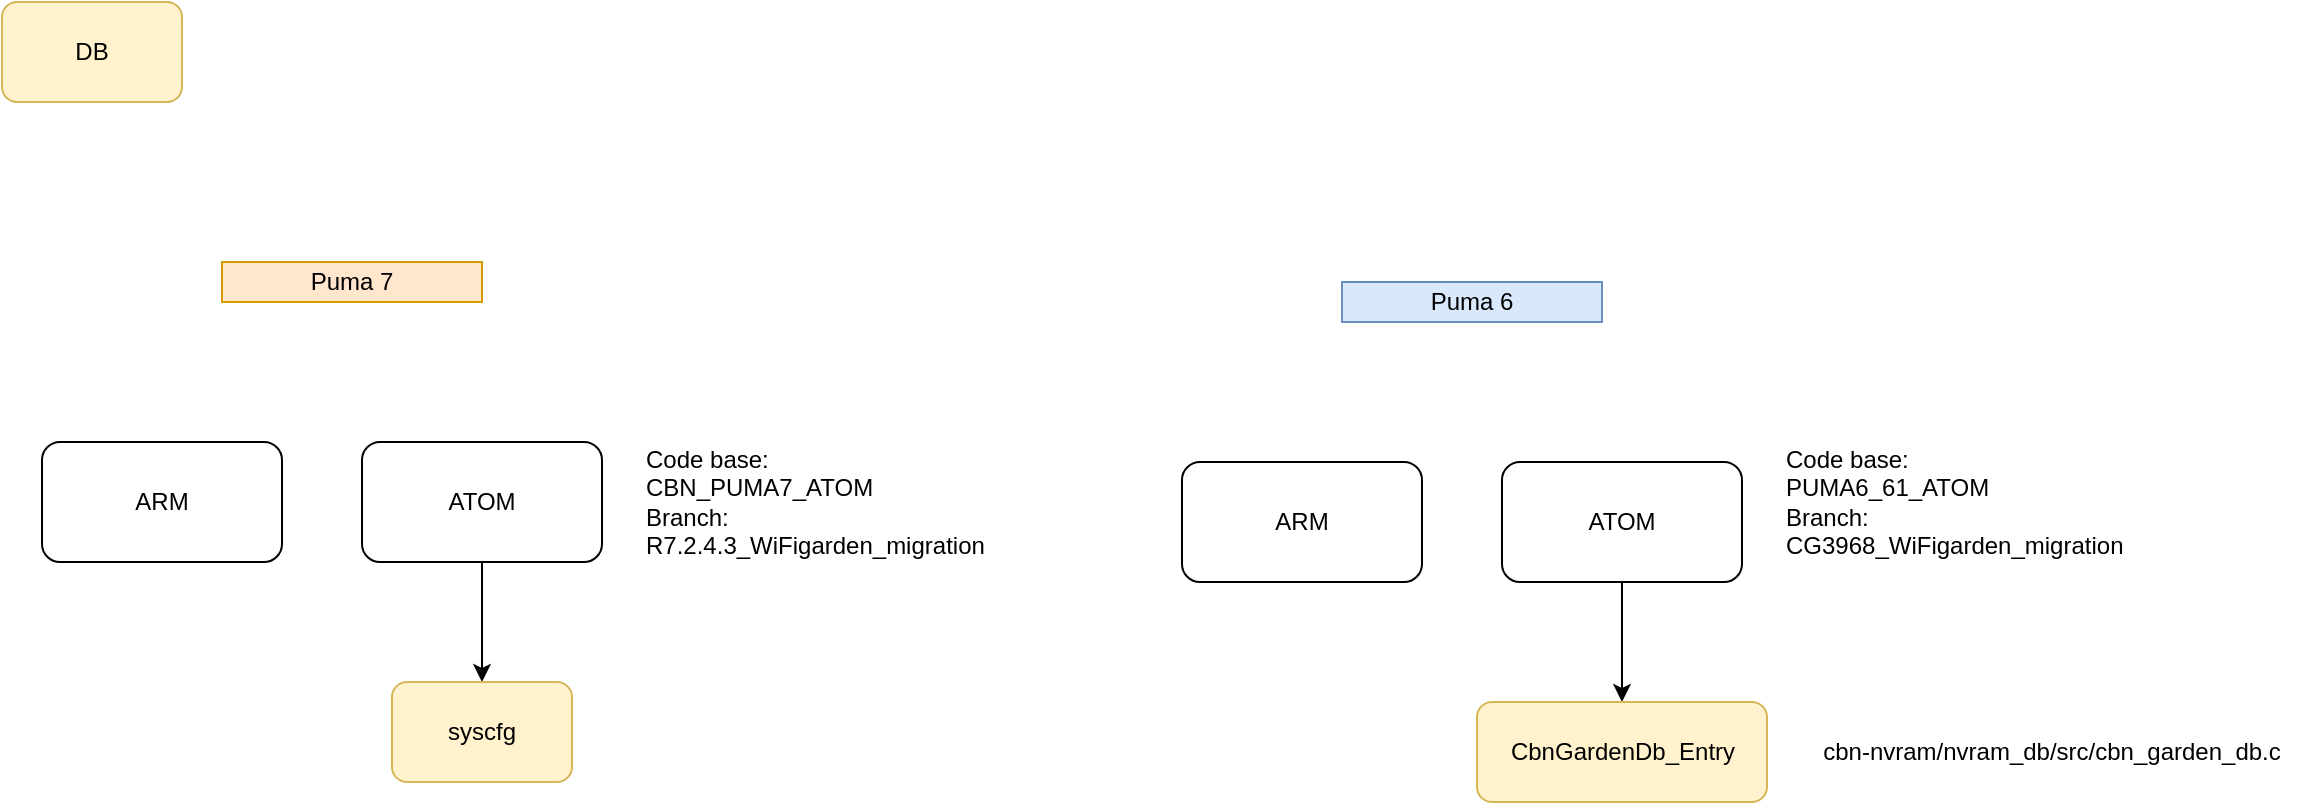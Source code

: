 <mxfile version="13.5.1" type="device" pages="2"><diagram id="-aLmKFIMxPWUYsmDjBsB" name="Framework"><mxGraphModel dx="1086" dy="806" grid="1" gridSize="10" guides="1" tooltips="1" connect="1" arrows="1" fold="1" page="1" pageScale="1" pageWidth="827" pageHeight="1169" math="0" shadow="0"><root><mxCell id="0"/><mxCell id="1" parent="0"/><mxCell id="2GeJqmpG-EFA2JW-Gi1y-5" style="edgeStyle=orthogonalEdgeStyle;rounded=0;orthogonalLoop=1;jettySize=auto;html=1;exitX=0.5;exitY=1;exitDx=0;exitDy=0;entryX=0.5;entryY=0;entryDx=0;entryDy=0;" parent="1" source="2GeJqmpG-EFA2JW-Gi1y-1" target="2GeJqmpG-EFA2JW-Gi1y-3" edge="1"><mxGeometry relative="1" as="geometry"/></mxCell><mxCell id="2GeJqmpG-EFA2JW-Gi1y-1" value="ATOM" style="rounded=1;whiteSpace=wrap;html=1;" parent="1" vertex="1"><mxGeometry x="200" y="240" width="120" height="60" as="geometry"/></mxCell><mxCell id="2GeJqmpG-EFA2JW-Gi1y-2" value="ARM" style="rounded=1;whiteSpace=wrap;html=1;" parent="1" vertex="1"><mxGeometry x="40" y="240" width="120" height="60" as="geometry"/></mxCell><mxCell id="2GeJqmpG-EFA2JW-Gi1y-3" value="syscfg" style="rounded=1;whiteSpace=wrap;html=1;fillColor=#fff2cc;strokeColor=#d6b656;" parent="1" vertex="1"><mxGeometry x="215" y="360" width="90" height="50" as="geometry"/></mxCell><mxCell id="2GeJqmpG-EFA2JW-Gi1y-6" value="Puma 7" style="text;html=1;strokeColor=#d79b00;fillColor=#ffe6cc;align=center;verticalAlign=middle;whiteSpace=wrap;rounded=0;" parent="1" vertex="1"><mxGeometry x="130" y="150" width="130" height="20" as="geometry"/></mxCell><mxCell id="2GeJqmpG-EFA2JW-Gi1y-7" value="Puma 6" style="text;html=1;strokeColor=#6c8ebf;fillColor=#dae8fc;align=center;verticalAlign=middle;whiteSpace=wrap;rounded=0;" parent="1" vertex="1"><mxGeometry x="690" y="160" width="130" height="20" as="geometry"/></mxCell><mxCell id="2GeJqmpG-EFA2JW-Gi1y-8" style="edgeStyle=orthogonalEdgeStyle;rounded=0;orthogonalLoop=1;jettySize=auto;html=1;exitX=0.5;exitY=1;exitDx=0;exitDy=0;entryX=0.5;entryY=0;entryDx=0;entryDy=0;" parent="1" source="2GeJqmpG-EFA2JW-Gi1y-9" target="2GeJqmpG-EFA2JW-Gi1y-11" edge="1"><mxGeometry relative="1" as="geometry"/></mxCell><mxCell id="2GeJqmpG-EFA2JW-Gi1y-9" value="ATOM" style="rounded=1;whiteSpace=wrap;html=1;" parent="1" vertex="1"><mxGeometry x="770" y="250" width="120" height="60" as="geometry"/></mxCell><mxCell id="2GeJqmpG-EFA2JW-Gi1y-10" value="ARM" style="rounded=1;whiteSpace=wrap;html=1;" parent="1" vertex="1"><mxGeometry x="610" y="250" width="120" height="60" as="geometry"/></mxCell><mxCell id="2GeJqmpG-EFA2JW-Gi1y-11" value="CbnGardenDb_Entry" style="rounded=1;whiteSpace=wrap;html=1;fillColor=#fff2cc;strokeColor=#d6b656;" parent="1" vertex="1"><mxGeometry x="757.5" y="370" width="145" height="50" as="geometry"/></mxCell><mxCell id="2GeJqmpG-EFA2JW-Gi1y-12" value="cbn-nvram/nvram_db/src/cbn_garden_db.c" style="text;html=1;strokeColor=none;fillColor=none;align=center;verticalAlign=middle;whiteSpace=wrap;rounded=0;" parent="1" vertex="1"><mxGeometry x="920" y="385" width="250" height="20" as="geometry"/></mxCell><mxCell id="2GeJqmpG-EFA2JW-Gi1y-13" value="DB" style="rounded=1;whiteSpace=wrap;html=1;fillColor=#fff2cc;strokeColor=#d6b656;" parent="1" vertex="1"><mxGeometry x="20" y="20" width="90" height="50" as="geometry"/></mxCell><mxCell id="2GeJqmpG-EFA2JW-Gi1y-14" value="Code base:&lt;br&gt;PUMA6_61_ATOM&lt;br&gt;Branch:&lt;br&gt;CG3968_WiFigarden_migration" style="text;html=1;strokeColor=none;fillColor=none;align=left;verticalAlign=middle;whiteSpace=wrap;rounded=0;" parent="1" vertex="1"><mxGeometry x="910" y="230" width="220" height="80" as="geometry"/></mxCell><mxCell id="2GeJqmpG-EFA2JW-Gi1y-15" value="Code base:&lt;br&gt;CBN_PUMA7_ATOM&lt;br&gt;Branch:&lt;br&gt;R7.2.4.3_WiFigarden_migration" style="text;html=1;strokeColor=none;fillColor=none;align=left;verticalAlign=middle;whiteSpace=wrap;rounded=0;" parent="1" vertex="1"><mxGeometry x="340" y="230" width="220" height="80" as="geometry"/></mxCell></root></mxGraphModel></diagram><diagram name="Implement_File" id="vuW2bM85nbpMyfTEiN-O"><mxGraphModel dx="1086" dy="806" grid="1" gridSize="10" guides="1" tooltips="1" connect="1" arrows="1" fold="1" page="1" pageScale="1" pageWidth="827" pageHeight="1169" math="0" shadow="0"><root><mxCell id="BaTYOga8DGXTry_UBS2A-0"/><mxCell id="BaTYOga8DGXTry_UBS2A-1" parent="BaTYOga8DGXTry_UBS2A-0"/><mxCell id="BaTYOga8DGXTry_UBS2A-6" value="Puma 7" style="text;html=1;strokeColor=#d79b00;fillColor=#ffe6cc;align=center;verticalAlign=middle;whiteSpace=wrap;rounded=0;" parent="BaTYOga8DGXTry_UBS2A-1" vertex="1"><mxGeometry x="80" y="160" width="130" height="20" as="geometry"/></mxCell><mxCell id="BaTYOga8DGXTry_UBS2A-7" value="Puma 6" style="text;html=1;strokeColor=#6c8ebf;fillColor=#dae8fc;align=center;verticalAlign=middle;whiteSpace=wrap;rounded=0;" parent="BaTYOga8DGXTry_UBS2A-1" vertex="1"><mxGeometry x="600" y="160" width="130" height="20" as="geometry"/></mxCell><mxCell id="BaTYOga8DGXTry_UBS2A-16" value="cbn-apps/WiFigarden/garden/platform_lib/platform.c" style="text;html=1;strokeColor=none;fillColor=none;align=left;verticalAlign=middle;whiteSpace=wrap;rounded=0;" parent="BaTYOga8DGXTry_UBS2A-1" vertex="1"><mxGeometry x="600" y="200" width="390" height="20" as="geometry"/></mxCell><mxCell id="BaTYOga8DGXTry_UBS2A-17" value="CBN_SDK/cbn-package/cbn-wifigarden/garden/platform_lib/platform.c" style="text;html=1;strokeColor=none;fillColor=none;align=left;verticalAlign=middle;whiteSpace=wrap;rounded=0;" parent="BaTYOga8DGXTry_UBS2A-1" vertex="1"><mxGeometry x="80" y="200" width="390" height="20" as="geometry"/></mxCell><mxCell id="Bul72i4NKIltdaHMyk70-0" value="CBN_SDK/cbn-package/cbn-wifigarden/garden/platform_lib/platform_ultron.c" style="text;html=1;strokeColor=none;fillColor=none;align=left;verticalAlign=middle;whiteSpace=wrap;rounded=0;" parent="BaTYOga8DGXTry_UBS2A-1" vertex="1"><mxGeometry x="80" y="230" width="470" height="20" as="geometry"/></mxCell><mxCell id="Bul72i4NKIltdaHMyk70-1" value="cbn-apps/WiFigarden/garden/platform_lib/platform_ultron.c" style="text;html=1;strokeColor=none;fillColor=none;align=left;verticalAlign=middle;whiteSpace=wrap;rounded=0;" parent="BaTYOga8DGXTry_UBS2A-1" vertex="1"><mxGeometry x="600" y="240" width="390" height="20" as="geometry"/></mxCell></root></mxGraphModel></diagram></mxfile>